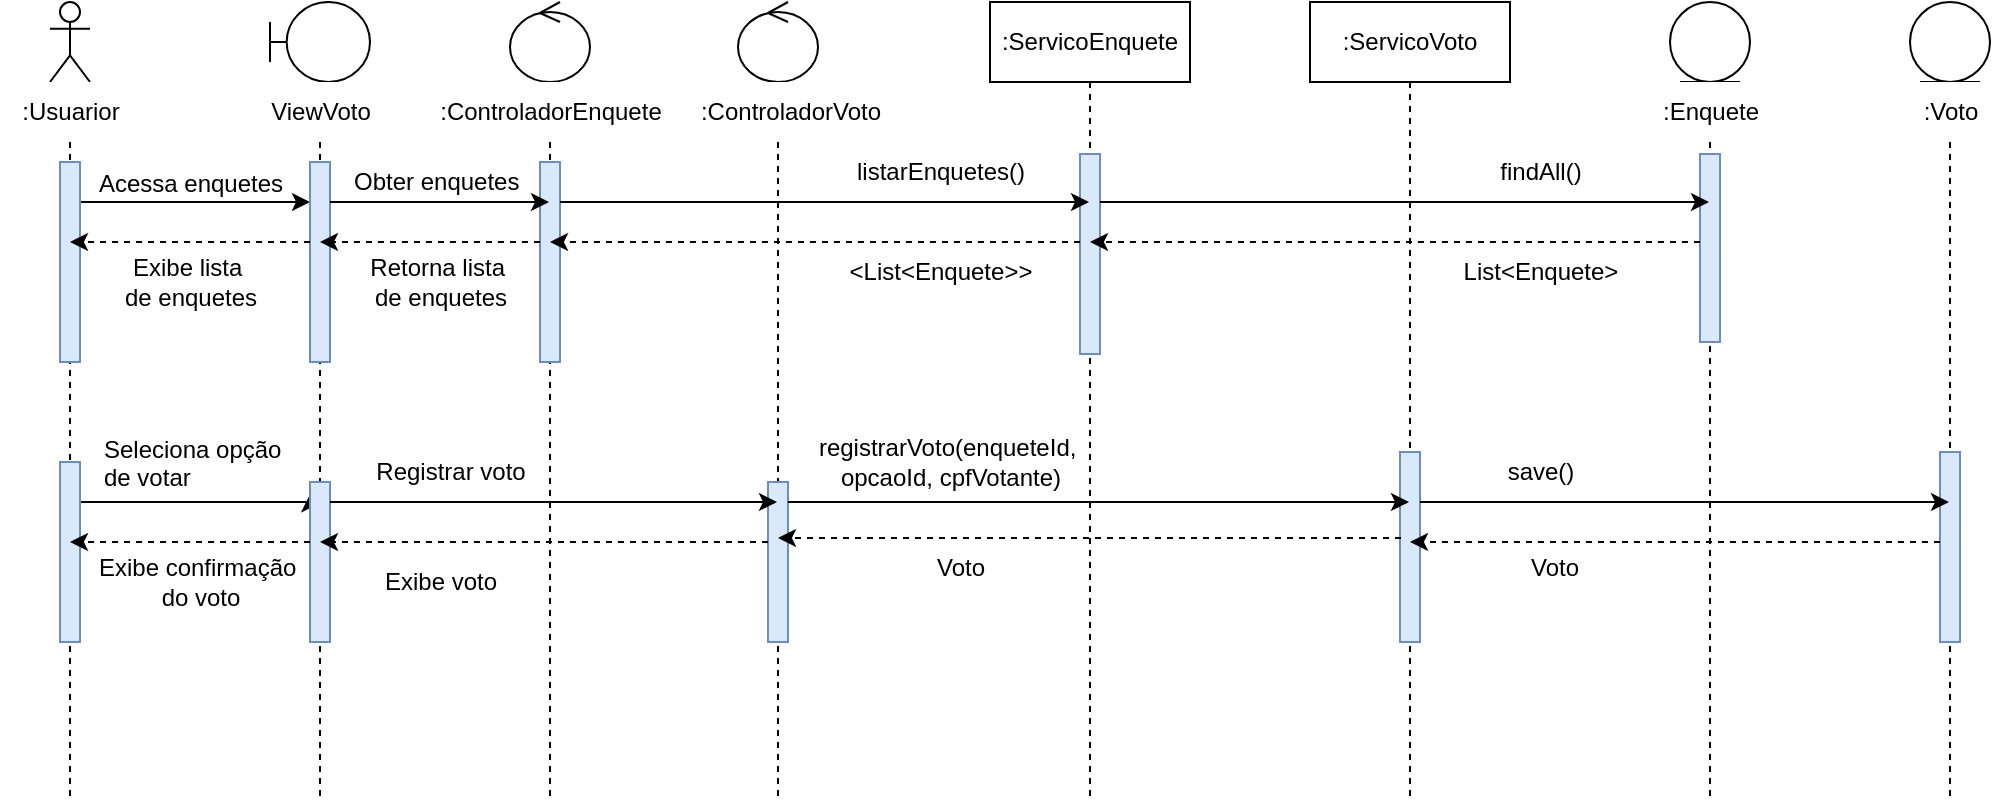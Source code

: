 <mxfile version="27.1.6">
  <diagram name="Página-1" id="qhcob4AXh_rvKtrnycIu">
    <mxGraphModel dx="1163" dy="620" grid="1" gridSize="10" guides="1" tooltips="1" connect="1" arrows="1" fold="1" page="1" pageScale="1" pageWidth="827" pageHeight="1169" math="0" shadow="0">
      <root>
        <mxCell id="0" />
        <mxCell id="1" parent="0" />
        <mxCell id="iwE85bokxU5ygzqxLmzd-27" style="edgeStyle=orthogonalEdgeStyle;rounded=0;orthogonalLoop=1;jettySize=auto;html=1;curved=0;" edge="1" parent="1" source="iwE85bokxU5ygzqxLmzd-14">
          <mxGeometry relative="1" as="geometry">
            <mxPoint x="180" y="180" as="targetPoint" />
            <Array as="points">
              <mxPoint x="120" y="180" />
              <mxPoint x="120" y="180" />
            </Array>
          </mxGeometry>
        </mxCell>
        <mxCell id="iwE85bokxU5ygzqxLmzd-53" style="edgeStyle=orthogonalEdgeStyle;rounded=0;orthogonalLoop=1;jettySize=auto;html=1;curved=0;entryX=0;entryY=0.077;entryDx=0;entryDy=0;entryPerimeter=0;" edge="1" parent="1" source="iwE85bokxU5ygzqxLmzd-14" target="iwE85bokxU5ygzqxLmzd-52">
          <mxGeometry relative="1" as="geometry">
            <Array as="points">
              <mxPoint x="90" y="330" />
              <mxPoint x="90" y="330" />
            </Array>
          </mxGeometry>
        </mxCell>
        <object label="" Usuario="" id="iwE85bokxU5ygzqxLmzd-14">
          <mxCell style="shape=umlLifeline;perimeter=lifelinePerimeter;whiteSpace=wrap;html=1;container=1;dropTarget=0;collapsible=0;recursiveResize=0;outlineConnect=0;portConstraint=eastwest;newEdgeStyle={&quot;curved&quot;:0,&quot;rounded&quot;:0};participant=umlActor;" vertex="1" parent="1">
            <mxGeometry x="50" y="80" width="20" height="400" as="geometry" />
          </mxCell>
        </object>
        <mxCell id="iwE85bokxU5ygzqxLmzd-76" value="" style="html=1;points=[[0,0,0,0,5],[0,1,0,0,-5],[1,0,0,0,5],[1,1,0,0,-5]];perimeter=orthogonalPerimeter;outlineConnect=0;targetShapes=umlLifeline;portConstraint=eastwest;newEdgeStyle={&quot;curved&quot;:0,&quot;rounded&quot;:0};fillColor=#dae8fc;strokeColor=#6c8ebf;" vertex="1" parent="iwE85bokxU5ygzqxLmzd-14">
          <mxGeometry x="5" y="80" width="10" height="100" as="geometry" />
        </mxCell>
        <mxCell id="iwE85bokxU5ygzqxLmzd-77" value="" style="html=1;points=[[0,0,0,0,5],[0,1,0,0,-5],[1,0,0,0,5],[1,1,0,0,-5]];perimeter=orthogonalPerimeter;outlineConnect=0;targetShapes=umlLifeline;portConstraint=eastwest;newEdgeStyle={&quot;curved&quot;:0,&quot;rounded&quot;:0};fillColor=#dae8fc;strokeColor=#6c8ebf;" vertex="1" parent="iwE85bokxU5ygzqxLmzd-14">
          <mxGeometry x="5" y="230" width="10" height="90" as="geometry" />
        </mxCell>
        <mxCell id="iwE85bokxU5ygzqxLmzd-15" value="" style="shape=umlLifeline;perimeter=lifelinePerimeter;whiteSpace=wrap;html=1;container=1;dropTarget=0;collapsible=0;recursiveResize=0;outlineConnect=0;portConstraint=eastwest;newEdgeStyle={&quot;curved&quot;:0,&quot;rounded&quot;:0};participant=umlBoundary;" vertex="1" parent="1">
          <mxGeometry x="160" y="80" width="50" height="400" as="geometry" />
        </mxCell>
        <mxCell id="iwE85bokxU5ygzqxLmzd-25" value="" style="html=1;points=[[0,0,0,0,5],[0,1,0,0,-5],[1,0,0,0,5],[1,1,0,0,-5]];perimeter=orthogonalPerimeter;outlineConnect=0;targetShapes=umlLifeline;portConstraint=eastwest;newEdgeStyle={&quot;curved&quot;:0,&quot;rounded&quot;:0};fillColor=#dae8fc;strokeColor=#6c8ebf;" vertex="1" parent="iwE85bokxU5ygzqxLmzd-15">
          <mxGeometry x="20" y="80" width="10" height="100" as="geometry" />
        </mxCell>
        <mxCell id="iwE85bokxU5ygzqxLmzd-52" value="" style="html=1;points=[[0,0,0,0,5],[0,1,0,0,-5],[1,0,0,0,5],[1,1,0,0,-5]];perimeter=orthogonalPerimeter;outlineConnect=0;targetShapes=umlLifeline;portConstraint=eastwest;newEdgeStyle={&quot;curved&quot;:0,&quot;rounded&quot;:0};fillColor=#dae8fc;strokeColor=#6c8ebf;" vertex="1" parent="iwE85bokxU5ygzqxLmzd-15">
          <mxGeometry x="20" y="240" width="10" height="80" as="geometry" />
        </mxCell>
        <mxCell id="iwE85bokxU5ygzqxLmzd-16" value="" style="shape=umlLifeline;perimeter=lifelinePerimeter;whiteSpace=wrap;html=1;container=1;dropTarget=0;collapsible=0;recursiveResize=0;outlineConnect=0;portConstraint=eastwest;newEdgeStyle={&quot;curved&quot;:0,&quot;rounded&quot;:0};participant=umlControl;" vertex="1" parent="1">
          <mxGeometry x="280" y="80" width="40" height="400" as="geometry" />
        </mxCell>
        <mxCell id="iwE85bokxU5ygzqxLmzd-29" value="" style="html=1;points=[[0,0,0,0,5],[0,1,0,0,-5],[1,0,0,0,5],[1,1,0,0,-5]];perimeter=orthogonalPerimeter;outlineConnect=0;targetShapes=umlLifeline;portConstraint=eastwest;newEdgeStyle={&quot;curved&quot;:0,&quot;rounded&quot;:0};fillColor=#dae8fc;strokeColor=#6c8ebf;" vertex="1" parent="iwE85bokxU5ygzqxLmzd-16">
          <mxGeometry x="15" y="80" width="10" height="100" as="geometry" />
        </mxCell>
        <mxCell id="iwE85bokxU5ygzqxLmzd-18" value="" style="shape=umlLifeline;perimeter=lifelinePerimeter;whiteSpace=wrap;html=1;container=1;dropTarget=0;collapsible=0;recursiveResize=0;outlineConnect=0;portConstraint=eastwest;newEdgeStyle={&quot;curved&quot;:0,&quot;rounded&quot;:0};participant=umlControl;" vertex="1" parent="1">
          <mxGeometry x="394" y="80" width="40" height="400" as="geometry" />
        </mxCell>
        <mxCell id="iwE85bokxU5ygzqxLmzd-55" value="" style="html=1;points=[[0,0,0,0,5],[0,1,0,0,-5],[1,0,0,0,5],[1,1,0,0,-5]];perimeter=orthogonalPerimeter;outlineConnect=0;targetShapes=umlLifeline;portConstraint=eastwest;newEdgeStyle={&quot;curved&quot;:0,&quot;rounded&quot;:0};fillColor=#dae8fc;strokeColor=#6c8ebf;" vertex="1" parent="iwE85bokxU5ygzqxLmzd-18">
          <mxGeometry x="15" y="240" width="10" height="80" as="geometry" />
        </mxCell>
        <mxCell id="iwE85bokxU5ygzqxLmzd-19" value=":ServicoEnquete" style="shape=umlLifeline;perimeter=lifelinePerimeter;whiteSpace=wrap;html=1;container=1;dropTarget=0;collapsible=0;recursiveResize=0;outlineConnect=0;portConstraint=eastwest;newEdgeStyle={&quot;curved&quot;:0,&quot;rounded&quot;:0};" vertex="1" parent="1">
          <mxGeometry x="520" y="80" width="100" height="400" as="geometry" />
        </mxCell>
        <mxCell id="iwE85bokxU5ygzqxLmzd-33" value="" style="html=1;points=[[0,0,0,0,5],[0,1,0,0,-5],[1,0,0,0,5],[1,1,0,0,-5]];perimeter=orthogonalPerimeter;outlineConnect=0;targetShapes=umlLifeline;portConstraint=eastwest;newEdgeStyle={&quot;curved&quot;:0,&quot;rounded&quot;:0};fillColor=#dae8fc;strokeColor=#6c8ebf;" vertex="1" parent="iwE85bokxU5ygzqxLmzd-19">
          <mxGeometry x="45" y="76" width="10" height="100" as="geometry" />
        </mxCell>
        <mxCell id="iwE85bokxU5ygzqxLmzd-20" value=":ServicoVoto" style="shape=umlLifeline;perimeter=lifelinePerimeter;whiteSpace=wrap;html=1;container=1;dropTarget=0;collapsible=0;recursiveResize=0;outlineConnect=0;portConstraint=eastwest;newEdgeStyle={&quot;curved&quot;:0,&quot;rounded&quot;:0};" vertex="1" parent="1">
          <mxGeometry x="680" y="80" width="100" height="400" as="geometry" />
        </mxCell>
        <mxCell id="iwE85bokxU5ygzqxLmzd-59" value="" style="html=1;points=[[0,0,0,0,5],[0,1,0,0,-5],[1,0,0,0,5],[1,1,0,0,-5]];perimeter=orthogonalPerimeter;outlineConnect=0;targetShapes=umlLifeline;portConstraint=eastwest;newEdgeStyle={&quot;curved&quot;:0,&quot;rounded&quot;:0};fillColor=#dae8fc;strokeColor=#6c8ebf;" vertex="1" parent="iwE85bokxU5ygzqxLmzd-20">
          <mxGeometry x="45" y="225" width="10" height="95" as="geometry" />
        </mxCell>
        <mxCell id="iwE85bokxU5ygzqxLmzd-21" value="" style="shape=umlLifeline;perimeter=lifelinePerimeter;whiteSpace=wrap;html=1;container=1;dropTarget=0;collapsible=0;recursiveResize=0;outlineConnect=0;portConstraint=eastwest;newEdgeStyle={&quot;curved&quot;:0,&quot;rounded&quot;:0};participant=umlEntity;" vertex="1" parent="1">
          <mxGeometry x="860" y="80" width="40" height="400" as="geometry" />
        </mxCell>
        <mxCell id="iwE85bokxU5ygzqxLmzd-36" value="" style="html=1;points=[[0,0,0,0,5],[0,1,0,0,-5],[1,0,0,0,5],[1,1,0,0,-5]];perimeter=orthogonalPerimeter;outlineConnect=0;targetShapes=umlLifeline;portConstraint=eastwest;newEdgeStyle={&quot;curved&quot;:0,&quot;rounded&quot;:0};fillColor=#dae8fc;strokeColor=#6c8ebf;" vertex="1" parent="iwE85bokxU5ygzqxLmzd-21">
          <mxGeometry x="15" y="76" width="10" height="94" as="geometry" />
        </mxCell>
        <mxCell id="iwE85bokxU5ygzqxLmzd-22" value="" style="shape=umlLifeline;perimeter=lifelinePerimeter;whiteSpace=wrap;html=1;container=1;dropTarget=0;collapsible=0;recursiveResize=0;outlineConnect=0;portConstraint=eastwest;newEdgeStyle={&quot;curved&quot;:0,&quot;rounded&quot;:0};participant=umlEntity;" vertex="1" parent="1">
          <mxGeometry x="980" y="80" width="40" height="400" as="geometry" />
        </mxCell>
        <mxCell id="iwE85bokxU5ygzqxLmzd-63" value="" style="html=1;points=[[0,0,0,0,5],[0,1,0,0,-5],[1,0,0,0,5],[1,1,0,0,-5]];perimeter=orthogonalPerimeter;outlineConnect=0;targetShapes=umlLifeline;portConstraint=eastwest;newEdgeStyle={&quot;curved&quot;:0,&quot;rounded&quot;:0};fillColor=#dae8fc;strokeColor=#6c8ebf;" vertex="1" parent="iwE85bokxU5ygzqxLmzd-22">
          <mxGeometry x="15" y="225" width="10" height="95" as="geometry" />
        </mxCell>
        <mxCell id="iwE85bokxU5ygzqxLmzd-28" value="Acessa enquetes" style="text;html=1;align=center;verticalAlign=middle;resizable=0;points=[];autosize=1;strokeColor=none;fillColor=none;" vertex="1" parent="1">
          <mxGeometry x="60" y="156" width="120" height="30" as="geometry" />
        </mxCell>
        <mxCell id="iwE85bokxU5ygzqxLmzd-30" style="edgeStyle=orthogonalEdgeStyle;rounded=0;orthogonalLoop=1;jettySize=auto;html=1;curved=0;" edge="1" parent="1" source="iwE85bokxU5ygzqxLmzd-25" target="iwE85bokxU5ygzqxLmzd-16">
          <mxGeometry relative="1" as="geometry">
            <Array as="points">
              <mxPoint x="240" y="180" />
              <mxPoint x="240" y="180" />
            </Array>
          </mxGeometry>
        </mxCell>
        <mxCell id="iwE85bokxU5ygzqxLmzd-34" style="edgeStyle=orthogonalEdgeStyle;rounded=0;orthogonalLoop=1;jettySize=auto;html=1;" edge="1" parent="1" source="iwE85bokxU5ygzqxLmzd-29" target="iwE85bokxU5ygzqxLmzd-19">
          <mxGeometry relative="1" as="geometry">
            <mxPoint x="310" y="180" as="sourcePoint" />
            <Array as="points">
              <mxPoint x="490" y="180" />
              <mxPoint x="490" y="180" />
            </Array>
          </mxGeometry>
        </mxCell>
        <mxCell id="iwE85bokxU5ygzqxLmzd-31" value="Obter enquetes" style="text;whiteSpace=wrap;" vertex="1" parent="1">
          <mxGeometry x="200" y="156" width="100" height="38" as="geometry" />
        </mxCell>
        <mxCell id="iwE85bokxU5ygzqxLmzd-35" value="listarEnquetes()" style="text;html=1;align=center;verticalAlign=middle;resizable=0;points=[];autosize=1;strokeColor=none;fillColor=none;" vertex="1" parent="1">
          <mxGeometry x="440" y="150" width="110" height="30" as="geometry" />
        </mxCell>
        <mxCell id="iwE85bokxU5ygzqxLmzd-37" style="edgeStyle=orthogonalEdgeStyle;rounded=0;orthogonalLoop=1;jettySize=auto;html=1;curved=0;" edge="1" parent="1" source="iwE85bokxU5ygzqxLmzd-33" target="iwE85bokxU5ygzqxLmzd-21">
          <mxGeometry relative="1" as="geometry">
            <Array as="points">
              <mxPoint x="640" y="180" />
              <mxPoint x="640" y="180" />
            </Array>
          </mxGeometry>
        </mxCell>
        <mxCell id="iwE85bokxU5ygzqxLmzd-38" value="findAll()" style="text;html=1;align=center;verticalAlign=middle;resizable=0;points=[];autosize=1;strokeColor=none;fillColor=none;" vertex="1" parent="1">
          <mxGeometry x="765" y="150" width="60" height="30" as="geometry" />
        </mxCell>
        <mxCell id="iwE85bokxU5ygzqxLmzd-40" style="edgeStyle=orthogonalEdgeStyle;rounded=0;orthogonalLoop=1;jettySize=auto;html=1;curved=0;dashed=1;" edge="1" parent="1" source="iwE85bokxU5ygzqxLmzd-36" target="iwE85bokxU5ygzqxLmzd-19">
          <mxGeometry relative="1" as="geometry">
            <Array as="points">
              <mxPoint x="810" y="200" />
              <mxPoint x="810" y="200" />
            </Array>
          </mxGeometry>
        </mxCell>
        <mxCell id="iwE85bokxU5ygzqxLmzd-43" value="List&amp;lt;Enquete&amp;gt;" style="text;html=1;align=center;verticalAlign=middle;resizable=0;points=[];autosize=1;strokeColor=none;fillColor=none;" vertex="1" parent="1">
          <mxGeometry x="745" y="200" width="100" height="30" as="geometry" />
        </mxCell>
        <mxCell id="iwE85bokxU5ygzqxLmzd-44" style="edgeStyle=orthogonalEdgeStyle;rounded=0;orthogonalLoop=1;jettySize=auto;html=1;curved=0;dashed=1;" edge="1" parent="1" source="iwE85bokxU5ygzqxLmzd-33" target="iwE85bokxU5ygzqxLmzd-16">
          <mxGeometry relative="1" as="geometry">
            <Array as="points">
              <mxPoint x="370" y="200" />
              <mxPoint x="370" y="200" />
            </Array>
          </mxGeometry>
        </mxCell>
        <mxCell id="iwE85bokxU5ygzqxLmzd-45" value="&amp;lt;List&amp;lt;Enquete&amp;gt;&amp;gt;" style="text;html=1;align=center;verticalAlign=middle;resizable=0;points=[];autosize=1;strokeColor=none;fillColor=none;" vertex="1" parent="1">
          <mxGeometry x="440" y="200" width="110" height="30" as="geometry" />
        </mxCell>
        <mxCell id="iwE85bokxU5ygzqxLmzd-46" style="edgeStyle=orthogonalEdgeStyle;rounded=0;orthogonalLoop=1;jettySize=auto;html=1;curved=0;dashed=1;" edge="1" parent="1" source="iwE85bokxU5ygzqxLmzd-29" target="iwE85bokxU5ygzqxLmzd-15">
          <mxGeometry relative="1" as="geometry">
            <Array as="points">
              <mxPoint x="270" y="200" />
              <mxPoint x="270" y="200" />
            </Array>
          </mxGeometry>
        </mxCell>
        <mxCell id="iwE85bokxU5ygzqxLmzd-48" value="Retorna lista&amp;nbsp;&lt;div&gt;de enquetes&lt;/div&gt;" style="text;html=1;align=center;verticalAlign=middle;resizable=0;points=[];autosize=1;strokeColor=none;fillColor=none;" vertex="1" parent="1">
          <mxGeometry x="200" y="200" width="90" height="40" as="geometry" />
        </mxCell>
        <mxCell id="iwE85bokxU5ygzqxLmzd-49" style="edgeStyle=orthogonalEdgeStyle;rounded=0;orthogonalLoop=1;jettySize=auto;html=1;curved=0;dashed=1;" edge="1" parent="1" source="iwE85bokxU5ygzqxLmzd-25" target="iwE85bokxU5ygzqxLmzd-14">
          <mxGeometry relative="1" as="geometry">
            <Array as="points">
              <mxPoint x="120" y="200" />
              <mxPoint x="120" y="200" />
            </Array>
          </mxGeometry>
        </mxCell>
        <mxCell id="iwE85bokxU5ygzqxLmzd-51" value="Exibe lista&amp;nbsp;&lt;div&gt;de enquetes&lt;/div&gt;" style="text;html=1;align=center;verticalAlign=middle;resizable=0;points=[];autosize=1;strokeColor=none;fillColor=none;" vertex="1" parent="1">
          <mxGeometry x="75" y="200" width="90" height="40" as="geometry" />
        </mxCell>
        <mxCell id="iwE85bokxU5ygzqxLmzd-54" value="Seleciona opção &#xa;de votar" style="text;whiteSpace=wrap;" vertex="1" parent="1">
          <mxGeometry x="75" y="290" width="210" height="40" as="geometry" />
        </mxCell>
        <mxCell id="iwE85bokxU5ygzqxLmzd-57" style="edgeStyle=orthogonalEdgeStyle;rounded=0;orthogonalLoop=1;jettySize=auto;html=1;curved=0;" edge="1" parent="1" source="iwE85bokxU5ygzqxLmzd-52" target="iwE85bokxU5ygzqxLmzd-18">
          <mxGeometry relative="1" as="geometry">
            <Array as="points">
              <mxPoint x="280" y="330" />
              <mxPoint x="280" y="330" />
            </Array>
          </mxGeometry>
        </mxCell>
        <mxCell id="iwE85bokxU5ygzqxLmzd-58" value="Registrar voto" style="text;html=1;align=center;verticalAlign=middle;resizable=0;points=[];autosize=1;strokeColor=none;fillColor=none;" vertex="1" parent="1">
          <mxGeometry x="200" y="300" width="100" height="30" as="geometry" />
        </mxCell>
        <mxCell id="iwE85bokxU5ygzqxLmzd-60" style="edgeStyle=orthogonalEdgeStyle;rounded=0;orthogonalLoop=1;jettySize=auto;html=1;curved=0;" edge="1" parent="1" source="iwE85bokxU5ygzqxLmzd-55" target="iwE85bokxU5ygzqxLmzd-20">
          <mxGeometry relative="1" as="geometry">
            <Array as="points">
              <mxPoint x="570" y="330" />
              <mxPoint x="570" y="330" />
            </Array>
          </mxGeometry>
        </mxCell>
        <mxCell id="iwE85bokxU5ygzqxLmzd-61" value="registrarVoto(enqueteId,&amp;nbsp;&lt;div&gt;opcaoId, cpfVotante)&lt;/div&gt;" style="text;html=1;align=center;verticalAlign=middle;resizable=0;points=[];autosize=1;strokeColor=none;fillColor=none;" vertex="1" parent="1">
          <mxGeometry x="420" y="290" width="160" height="40" as="geometry" />
        </mxCell>
        <mxCell id="iwE85bokxU5ygzqxLmzd-64" style="edgeStyle=orthogonalEdgeStyle;rounded=0;orthogonalLoop=1;jettySize=auto;html=1;curved=0;" edge="1" parent="1" source="iwE85bokxU5ygzqxLmzd-59" target="iwE85bokxU5ygzqxLmzd-22">
          <mxGeometry relative="1" as="geometry">
            <Array as="points">
              <mxPoint x="870" y="330" />
              <mxPoint x="870" y="330" />
            </Array>
          </mxGeometry>
        </mxCell>
        <mxCell id="iwE85bokxU5ygzqxLmzd-65" value="save()" style="text;html=1;align=center;verticalAlign=middle;resizable=0;points=[];autosize=1;strokeColor=none;fillColor=none;" vertex="1" parent="1">
          <mxGeometry x="765" y="300" width="60" height="30" as="geometry" />
        </mxCell>
        <mxCell id="iwE85bokxU5ygzqxLmzd-66" style="edgeStyle=orthogonalEdgeStyle;rounded=0;orthogonalLoop=1;jettySize=auto;html=1;curved=0;dashed=1;" edge="1" parent="1" source="iwE85bokxU5ygzqxLmzd-63" target="iwE85bokxU5ygzqxLmzd-20">
          <mxGeometry relative="1" as="geometry">
            <Array as="points">
              <mxPoint x="790" y="350" />
              <mxPoint x="790" y="350" />
            </Array>
          </mxGeometry>
        </mxCell>
        <mxCell id="iwE85bokxU5ygzqxLmzd-68" value="Voto" style="text;html=1;align=center;verticalAlign=middle;resizable=0;points=[];autosize=1;strokeColor=none;fillColor=none;" vertex="1" parent="1">
          <mxGeometry x="777" y="348" width="50" height="30" as="geometry" />
        </mxCell>
        <mxCell id="iwE85bokxU5ygzqxLmzd-69" style="edgeStyle=orthogonalEdgeStyle;rounded=0;orthogonalLoop=1;jettySize=auto;html=1;curved=0;dashed=1;" edge="1" parent="1">
          <mxGeometry relative="1" as="geometry">
            <mxPoint x="725.5" y="348" as="sourcePoint" />
            <mxPoint x="414" y="348" as="targetPoint" />
            <Array as="points">
              <mxPoint x="640.5" y="348" />
              <mxPoint x="640.5" y="348" />
            </Array>
          </mxGeometry>
        </mxCell>
        <mxCell id="iwE85bokxU5ygzqxLmzd-70" value="Voto" style="text;html=1;align=center;verticalAlign=middle;resizable=0;points=[];autosize=1;strokeColor=none;fillColor=none;" vertex="1" parent="1">
          <mxGeometry x="480" y="348" width="50" height="30" as="geometry" />
        </mxCell>
        <mxCell id="iwE85bokxU5ygzqxLmzd-72" style="edgeStyle=orthogonalEdgeStyle;rounded=0;orthogonalLoop=1;jettySize=auto;html=1;curved=0;dashed=1;" edge="1" parent="1" source="iwE85bokxU5ygzqxLmzd-55" target="iwE85bokxU5ygzqxLmzd-15">
          <mxGeometry relative="1" as="geometry">
            <Array as="points">
              <mxPoint x="250" y="350" />
              <mxPoint x="250" y="350" />
            </Array>
          </mxGeometry>
        </mxCell>
        <mxCell id="iwE85bokxU5ygzqxLmzd-73" value="Exibe voto" style="text;html=1;align=center;verticalAlign=middle;resizable=0;points=[];autosize=1;strokeColor=none;fillColor=none;" vertex="1" parent="1">
          <mxGeometry x="205" y="355" width="80" height="30" as="geometry" />
        </mxCell>
        <mxCell id="iwE85bokxU5ygzqxLmzd-74" style="edgeStyle=orthogonalEdgeStyle;rounded=0;orthogonalLoop=1;jettySize=auto;html=1;curved=0;dashed=1;" edge="1" parent="1" source="iwE85bokxU5ygzqxLmzd-52" target="iwE85bokxU5ygzqxLmzd-14">
          <mxGeometry relative="1" as="geometry">
            <Array as="points">
              <mxPoint x="120" y="350" />
              <mxPoint x="120" y="350" />
            </Array>
          </mxGeometry>
        </mxCell>
        <mxCell id="iwE85bokxU5ygzqxLmzd-75" value="Exibe confirmação&amp;nbsp;&lt;div&gt;do voto&lt;/div&gt;" style="text;html=1;align=center;verticalAlign=middle;resizable=0;points=[];autosize=1;strokeColor=none;fillColor=none;" vertex="1" parent="1">
          <mxGeometry x="60" y="350" width="130" height="40" as="geometry" />
        </mxCell>
        <mxCell id="iwE85bokxU5ygzqxLmzd-78" value=":Usuarior" style="text;html=1;align=center;verticalAlign=middle;resizable=0;points=[];autosize=1;strokeColor=none;fillColor=default;" vertex="1" parent="1">
          <mxGeometry x="25" y="120" width="70" height="30" as="geometry" />
        </mxCell>
        <mxCell id="iwE85bokxU5ygzqxLmzd-79" value=":ControladorEnquete" style="text;html=1;align=center;verticalAlign=middle;resizable=0;points=[];autosize=1;fillColor=default;" vertex="1" parent="1">
          <mxGeometry x="235" y="120" width="130" height="30" as="geometry" />
        </mxCell>
        <mxCell id="iwE85bokxU5ygzqxLmzd-84" value=":ControladorVoto" style="text;html=1;align=center;verticalAlign=middle;resizable=0;points=[];autosize=1;strokeColor=none;fillColor=default;" vertex="1" parent="1">
          <mxGeometry x="365" y="120" width="110" height="30" as="geometry" />
        </mxCell>
        <mxCell id="iwE85bokxU5ygzqxLmzd-85" value="ViewVoto" style="text;html=1;align=center;verticalAlign=middle;resizable=0;points=[];autosize=1;fillColor=default;" vertex="1" parent="1">
          <mxGeometry x="150" y="120" width="70" height="30" as="geometry" />
        </mxCell>
        <mxCell id="iwE85bokxU5ygzqxLmzd-88" value=":Enquete" style="text;html=1;align=center;verticalAlign=middle;resizable=0;points=[];autosize=1;strokeColor=none;fillColor=default;" vertex="1" parent="1">
          <mxGeometry x="845" y="120" width="70" height="30" as="geometry" />
        </mxCell>
        <mxCell id="iwE85bokxU5ygzqxLmzd-89" value=":Voto" style="text;html=1;align=center;verticalAlign=middle;resizable=0;points=[];autosize=1;strokeColor=none;fillColor=default;" vertex="1" parent="1">
          <mxGeometry x="975" y="120" width="50" height="30" as="geometry" />
        </mxCell>
      </root>
    </mxGraphModel>
  </diagram>
</mxfile>
